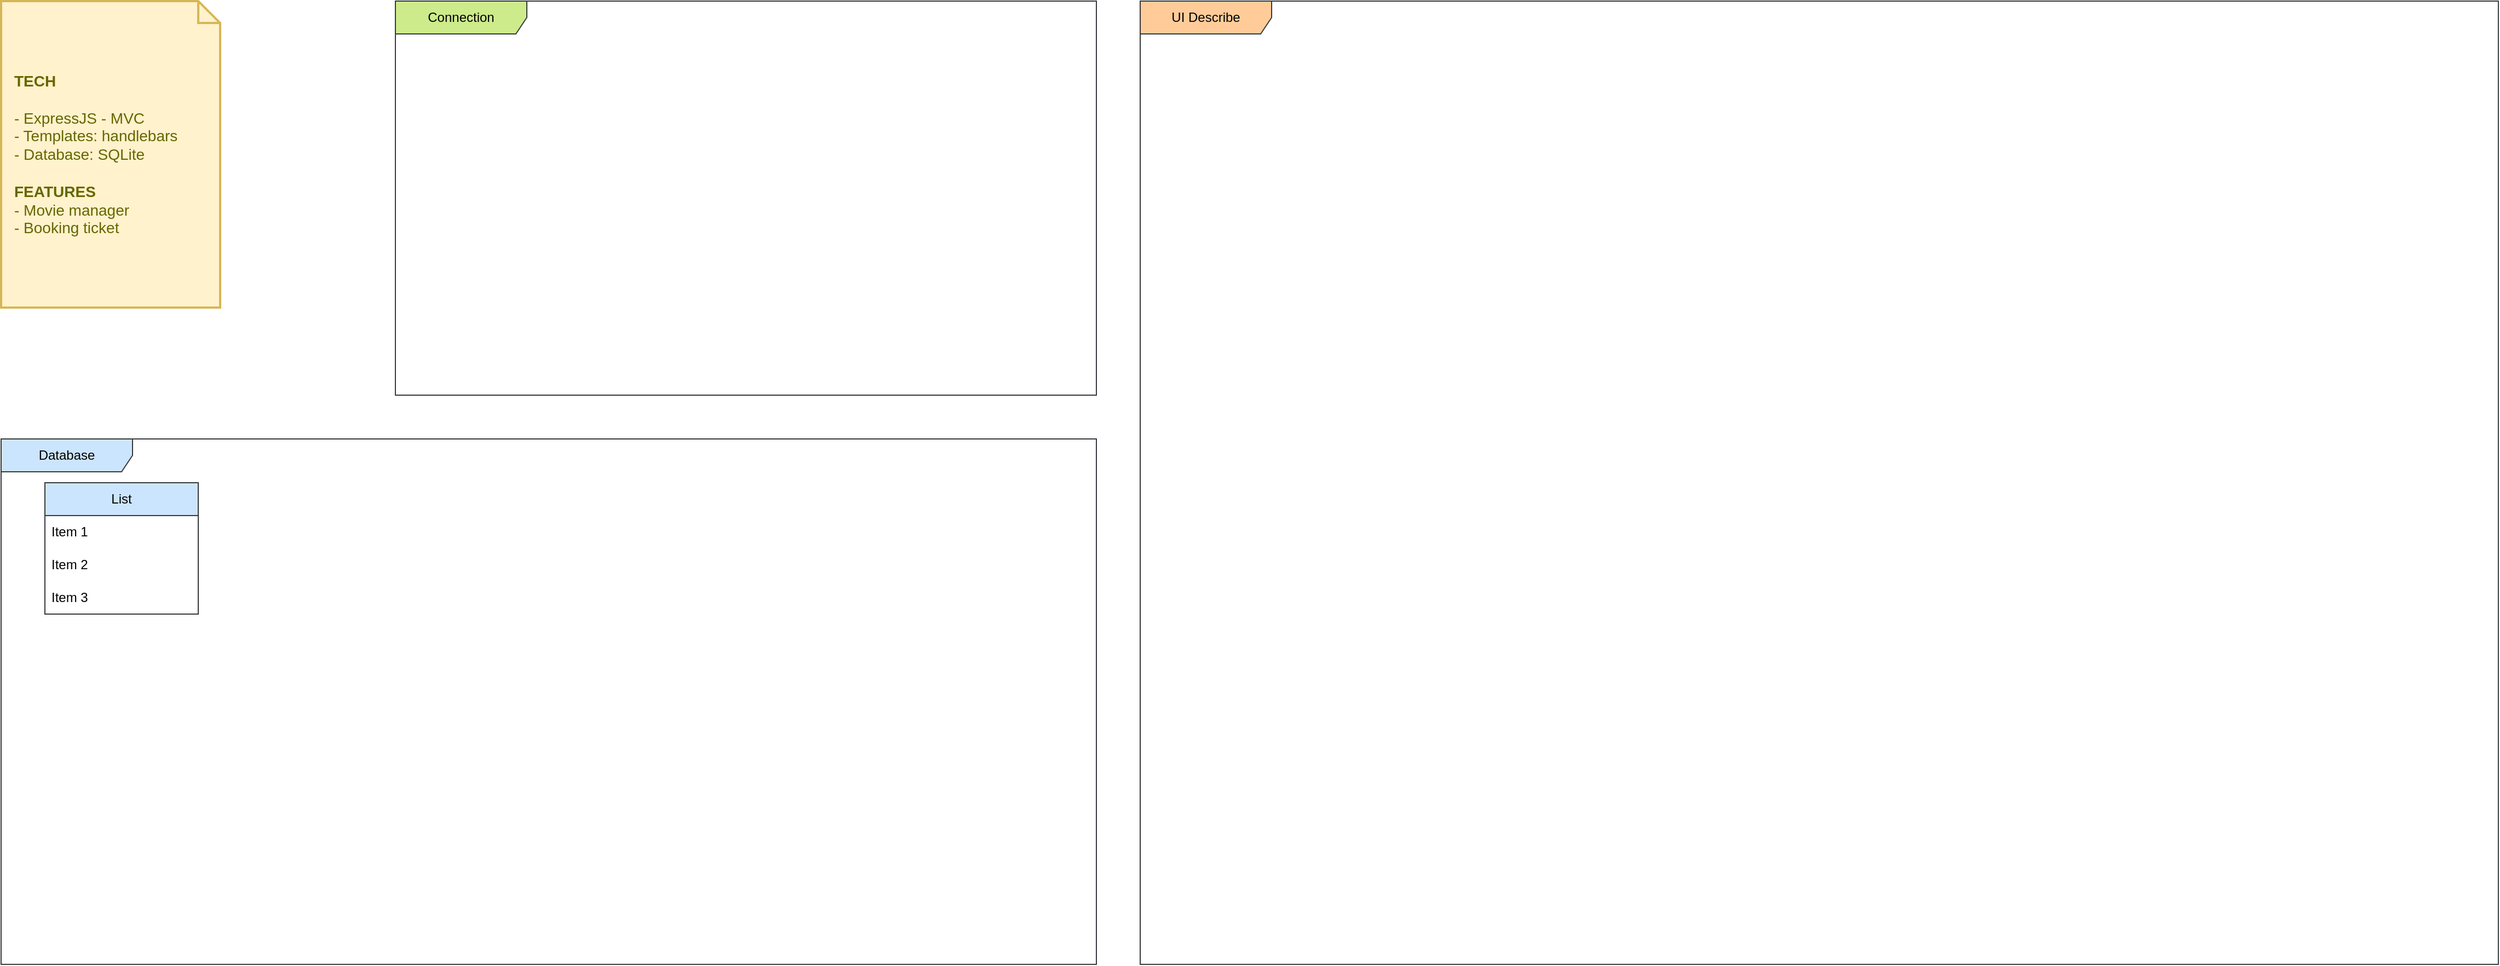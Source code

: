 <mxfile version="24.0.5" type="github" pages="3">
  <diagram id="1PF_EZPZzNmP9C-_2_kK" name="xinema riulistic">
    <mxGraphModel dx="3560" dy="1982" grid="1" gridSize="10" guides="1" tooltips="1" connect="1" arrows="1" fold="1" page="0" pageScale="1" pageWidth="850" pageHeight="1100" math="0" shadow="0">
      <root>
        <mxCell id="0" />
        <mxCell id="1" parent="0" />
        <mxCell id="19vAWMkq8F4uJjXHVNW_-1" value="&lt;b&gt;TECH&lt;/b&gt;&lt;div&gt;&lt;b&gt;&lt;br&gt;&lt;/b&gt;&lt;div&gt;- ExpressJS - MVC&lt;/div&gt;&lt;div&gt;- Templates: handlebars&lt;/div&gt;&lt;div&gt;- Database: SQLite&lt;/div&gt;&lt;/div&gt;&lt;div&gt;&lt;br&gt;&lt;/div&gt;&lt;div&gt;&lt;b&gt;FEATURES&lt;/b&gt;&lt;/div&gt;&lt;div&gt;- Movie manager&lt;/div&gt;&lt;div&gt;- Booking ticket&lt;/div&gt;" style="shape=note;strokeWidth=2;fontSize=14;size=20;whiteSpace=wrap;html=1;fillColor=#fff2cc;strokeColor=#d6b656;fontColor=#666600;align=left;spacingLeft=10;" parent="1" vertex="1">
          <mxGeometry x="-400" y="-80" width="200" height="280" as="geometry" />
        </mxCell>
        <mxCell id="19vAWMkq8F4uJjXHVNW_-5" value="List" style="swimlane;fontStyle=0;childLayout=stackLayout;horizontal=1;startSize=30;horizontalStack=0;resizeParent=1;resizeParentMax=0;resizeLast=0;collapsible=1;marginBottom=0;whiteSpace=wrap;html=1;fillColor=#cce5ff;strokeColor=#36393d;" parent="1" vertex="1">
          <mxGeometry x="-360" y="360" width="140" height="120" as="geometry" />
        </mxCell>
        <mxCell id="19vAWMkq8F4uJjXHVNW_-6" value="Item 1" style="text;strokeColor=none;fillColor=none;align=left;verticalAlign=middle;spacingLeft=4;spacingRight=4;overflow=hidden;points=[[0,0.5],[1,0.5]];portConstraint=eastwest;rotatable=0;whiteSpace=wrap;html=1;" parent="19vAWMkq8F4uJjXHVNW_-5" vertex="1">
          <mxGeometry y="30" width="140" height="30" as="geometry" />
        </mxCell>
        <mxCell id="19vAWMkq8F4uJjXHVNW_-7" value="Item 2" style="text;strokeColor=none;fillColor=none;align=left;verticalAlign=middle;spacingLeft=4;spacingRight=4;overflow=hidden;points=[[0,0.5],[1,0.5]];portConstraint=eastwest;rotatable=0;whiteSpace=wrap;html=1;" parent="19vAWMkq8F4uJjXHVNW_-5" vertex="1">
          <mxGeometry y="60" width="140" height="30" as="geometry" />
        </mxCell>
        <mxCell id="19vAWMkq8F4uJjXHVNW_-8" value="Item 3" style="text;strokeColor=none;fillColor=none;align=left;verticalAlign=middle;spacingLeft=4;spacingRight=4;overflow=hidden;points=[[0,0.5],[1,0.5]];portConstraint=eastwest;rotatable=0;whiteSpace=wrap;html=1;" parent="19vAWMkq8F4uJjXHVNW_-5" vertex="1">
          <mxGeometry y="90" width="140" height="30" as="geometry" />
        </mxCell>
        <mxCell id="19vAWMkq8F4uJjXHVNW_-10" value="UI Describe" style="shape=umlFrame;whiteSpace=wrap;html=1;pointerEvents=0;fillColor=#ffcc99;strokeColor=#36393d;width=120;height=30;" parent="1" vertex="1">
          <mxGeometry x="640" y="-80" width="1240" height="880" as="geometry" />
        </mxCell>
        <mxCell id="19vAWMkq8F4uJjXHVNW_-11" value="Connection" style="shape=umlFrame;whiteSpace=wrap;html=1;pointerEvents=0;fillColor=#cdeb8b;strokeColor=#36393d;width=120;height=30;" parent="1" vertex="1">
          <mxGeometry x="-40" y="-80" width="640" height="360" as="geometry" />
        </mxCell>
        <mxCell id="19vAWMkq8F4uJjXHVNW_-12" value="Database" style="shape=umlFrame;whiteSpace=wrap;html=1;pointerEvents=0;fillColor=#cce5ff;strokeColor=#36393d;width=120;height=30;" parent="1" vertex="1">
          <mxGeometry x="-400" y="320" width="1000" height="480" as="geometry" />
        </mxCell>
      </root>
    </mxGraphModel>
  </diagram>
  <diagram id="ZHrjsVg5OWGoLjBiYnYv" name="Xinema Riulistic - API ver">
    <mxGraphModel dx="1380" dy="791" grid="1" gridSize="10" guides="1" tooltips="1" connect="1" arrows="1" fold="1" page="0" pageScale="1" pageWidth="850" pageHeight="1100" math="0" shadow="0">
      <root>
        <mxCell id="0" />
        <mxCell id="1" parent="0" />
      </root>
    </mxGraphModel>
  </diagram>
  <diagram id="dPnEg3bz-gx6AfCQSSGy" name="Sand sẻ">
    <mxGraphModel dx="1380" dy="791" grid="1" gridSize="10" guides="1" tooltips="1" connect="1" arrows="1" fold="1" page="0" pageScale="1" pageWidth="850" pageHeight="1100" math="0" shadow="0">
      <root>
        <mxCell id="0" />
        <mxCell id="1" parent="0" />
      </root>
    </mxGraphModel>
  </diagram>
</mxfile>
